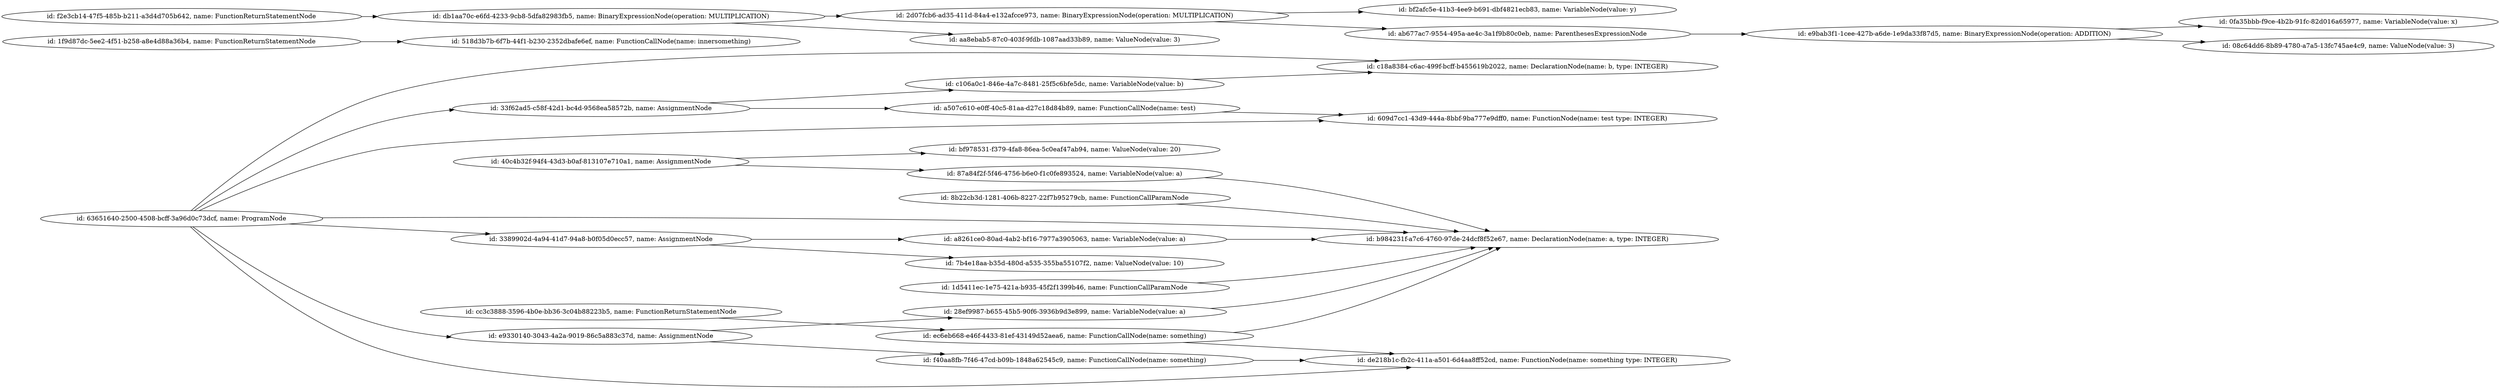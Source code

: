 digraph g {	rankdir=LR		"id: 28ef9987-b655-45b5-90f6-3936b9d3e899, name: VariableNode(value: a)" -> "id: b984231f-a7c6-4760-97de-24dcf8f52e67, name: DeclarationNode(name: a, type: INTEGER)"		"id: 1f9d87dc-5ee2-4f51-b258-a8e4d88a36b4, name: FunctionReturnStatementNode" -> "id: 518d3b7b-6f7b-44f1-b230-2352dbafe6ef, name: FunctionCallNode(name: innersomething)"		"id: e9330140-3043-4a2a-9019-86c5a883c37d, name: AssignmentNode" -> "id: 28ef9987-b655-45b5-90f6-3936b9d3e899, name: VariableNode(value: a)"		"id: e9330140-3043-4a2a-9019-86c5a883c37d, name: AssignmentNode" -> "id: f40aa8fb-7f46-47cd-b09b-1848a62545c9, name: FunctionCallNode(name: something)"		"id: 8b22cb3d-1281-406b-8227-22f7b95279cb, name: FunctionCallParamNode" -> "id: b984231f-a7c6-4760-97de-24dcf8f52e67, name: DeclarationNode(name: a, type: INTEGER)"		"id: 87a84f2f-5f46-4756-b6e0-f1c0fe893524, name: VariableNode(value: a)" -> "id: b984231f-a7c6-4760-97de-24dcf8f52e67, name: DeclarationNode(name: a, type: INTEGER)"		"id: 2d07fcb6-ad35-411d-84a4-e132afcce973, name: BinaryExpressionNode(operation: MULTIPLICATION)" -> "id: bf2afc5e-41b3-4ee9-b691-dbf4821ecb83, name: VariableNode(value: y)"		"id: 2d07fcb6-ad35-411d-84a4-e132afcce973, name: BinaryExpressionNode(operation: MULTIPLICATION)" -> "id: ab677ac7-9554-495a-ae4c-3a1f9b80c0eb, name: ParenthesesExpressionNode"		"id: 63651640-2500-4508-bcff-3a96d0c73dcf, name: ProgramNode" -> "id: 33f62ad5-c58f-42d1-bc4d-9568ea58572b, name: AssignmentNode"		"id: 63651640-2500-4508-bcff-3a96d0c73dcf, name: ProgramNode" -> "id: c18a8384-c6ac-499f-bcff-b455619b2022, name: DeclarationNode(name: b, type: INTEGER)"		"id: 63651640-2500-4508-bcff-3a96d0c73dcf, name: ProgramNode" -> "id: e9330140-3043-4a2a-9019-86c5a883c37d, name: AssignmentNode"		"id: 63651640-2500-4508-bcff-3a96d0c73dcf, name: ProgramNode" -> "id: b984231f-a7c6-4760-97de-24dcf8f52e67, name: DeclarationNode(name: a, type: INTEGER)"		"id: 63651640-2500-4508-bcff-3a96d0c73dcf, name: ProgramNode" -> "id: 609d7cc1-43d9-444a-8bbf-9ba777e9dff0, name: FunctionNode(name: test type: INTEGER)"		"id: 63651640-2500-4508-bcff-3a96d0c73dcf, name: ProgramNode" -> "id: 3389902d-4a94-41d7-94a8-b0f05d0ecc57, name: AssignmentNode"		"id: 63651640-2500-4508-bcff-3a96d0c73dcf, name: ProgramNode" -> "id: de218b1c-fb2c-411a-a501-6d4aa8ff52cd, name: FunctionNode(name: something type: INTEGER)"		"id: cc3c3888-3596-4b0e-bb36-3c04b88223b5, name: FunctionReturnStatementNode" -> "id: ec6eb668-e46f-4433-81ef-43149d52aea6, name: FunctionCallNode(name: something)"		"id: e9bab3f1-1cee-427b-a6de-1e9da33f87d5, name: BinaryExpressionNode(operation: ADDITION)" -> "id: 0fa35bbb-f9ce-4b2b-91fc-82d016a65977, name: VariableNode(value: x)"		"id: e9bab3f1-1cee-427b-a6de-1e9da33f87d5, name: BinaryExpressionNode(operation: ADDITION)" -> "id: 08c64dd6-8b89-4780-a7a5-13fc745ae4c9, name: ValueNode(value: 3)"		"id: a507c610-e0ff-40c5-81aa-d27c18d84b89, name: FunctionCallNode(name: test)" -> "id: 609d7cc1-43d9-444a-8bbf-9ba777e9dff0, name: FunctionNode(name: test type: INTEGER)"		"id: 33f62ad5-c58f-42d1-bc4d-9568ea58572b, name: AssignmentNode" -> "id: c106a0c1-846e-4a7c-8481-25f5c6bfe5dc, name: VariableNode(value: b)"		"id: 33f62ad5-c58f-42d1-bc4d-9568ea58572b, name: AssignmentNode" -> "id: a507c610-e0ff-40c5-81aa-d27c18d84b89, name: FunctionCallNode(name: test)"		"id: 40c4b32f-94f4-43d3-b0af-813107e710a1, name: AssignmentNode" -> "id: bf978531-f379-4fa8-86ea-5c0eaf47ab94, name: ValueNode(value: 20)"		"id: 40c4b32f-94f4-43d3-b0af-813107e710a1, name: AssignmentNode" -> "id: 87a84f2f-5f46-4756-b6e0-f1c0fe893524, name: VariableNode(value: a)"		"id: f40aa8fb-7f46-47cd-b09b-1848a62545c9, name: FunctionCallNode(name: something)" -> "id: de218b1c-fb2c-411a-a501-6d4aa8ff52cd, name: FunctionNode(name: something type: INTEGER)"		"id: f2e3cb14-47f5-485b-b211-a3d4d705b642, name: FunctionReturnStatementNode" -> "id: db1aa70c-e6fd-4233-9cb8-5dfa82983fb5, name: BinaryExpressionNode(operation: MULTIPLICATION)"		"id: ec6eb668-e46f-4433-81ef-43149d52aea6, name: FunctionCallNode(name: something)" -> "id: b984231f-a7c6-4760-97de-24dcf8f52e67, name: DeclarationNode(name: a, type: INTEGER)"		"id: ec6eb668-e46f-4433-81ef-43149d52aea6, name: FunctionCallNode(name: something)" -> "id: de218b1c-fb2c-411a-a501-6d4aa8ff52cd, name: FunctionNode(name: something type: INTEGER)"		"id: a8261ce0-80ad-4ab2-bf16-7977a3905063, name: VariableNode(value: a)" -> "id: b984231f-a7c6-4760-97de-24dcf8f52e67, name: DeclarationNode(name: a, type: INTEGER)"		"id: 3389902d-4a94-41d7-94a8-b0f05d0ecc57, name: AssignmentNode" -> "id: a8261ce0-80ad-4ab2-bf16-7977a3905063, name: VariableNode(value: a)"		"id: 3389902d-4a94-41d7-94a8-b0f05d0ecc57, name: AssignmentNode" -> "id: 7b4e18aa-b35d-480d-a535-355ba55107f2, name: ValueNode(value: 10)"		"id: 1d5411ec-1e75-421a-b935-45f2f1399b46, name: FunctionCallParamNode" -> "id: b984231f-a7c6-4760-97de-24dcf8f52e67, name: DeclarationNode(name: a, type: INTEGER)"		"id: ab677ac7-9554-495a-ae4c-3a1f9b80c0eb, name: ParenthesesExpressionNode" -> "id: e9bab3f1-1cee-427b-a6de-1e9da33f87d5, name: BinaryExpressionNode(operation: ADDITION)"		"id: c106a0c1-846e-4a7c-8481-25f5c6bfe5dc, name: VariableNode(value: b)" -> "id: c18a8384-c6ac-499f-bcff-b455619b2022, name: DeclarationNode(name: b, type: INTEGER)"		"id: db1aa70c-e6fd-4233-9cb8-5dfa82983fb5, name: BinaryExpressionNode(operation: MULTIPLICATION)" -> "id: aa8ebab5-87c0-403f-9fdb-1087aad33b89, name: ValueNode(value: 3)"		"id: db1aa70c-e6fd-4233-9cb8-5dfa82983fb5, name: BinaryExpressionNode(operation: MULTIPLICATION)" -> "id: 2d07fcb6-ad35-411d-84a4-e132afcce973, name: BinaryExpressionNode(operation: MULTIPLICATION)"}